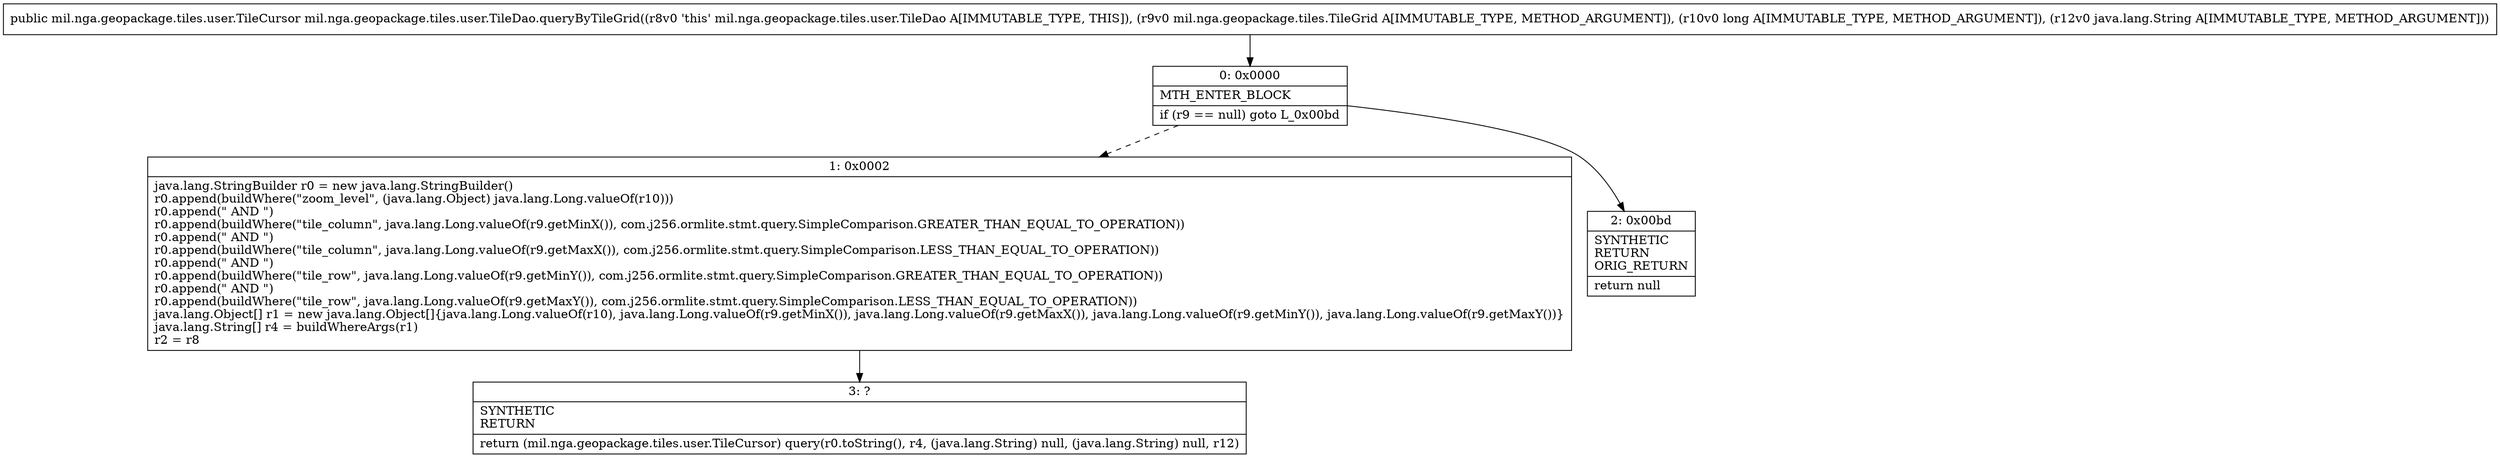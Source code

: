 digraph "CFG formil.nga.geopackage.tiles.user.TileDao.queryByTileGrid(Lmil\/nga\/geopackage\/tiles\/TileGrid;JLjava\/lang\/String;)Lmil\/nga\/geopackage\/tiles\/user\/TileCursor;" {
Node_0 [shape=record,label="{0\:\ 0x0000|MTH_ENTER_BLOCK\l|if (r9 == null) goto L_0x00bd\l}"];
Node_1 [shape=record,label="{1\:\ 0x0002|java.lang.StringBuilder r0 = new java.lang.StringBuilder()\lr0.append(buildWhere(\"zoom_level\", (java.lang.Object) java.lang.Long.valueOf(r10)))\lr0.append(\" AND \")\lr0.append(buildWhere(\"tile_column\", java.lang.Long.valueOf(r9.getMinX()), com.j256.ormlite.stmt.query.SimpleComparison.GREATER_THAN_EQUAL_TO_OPERATION))\lr0.append(\" AND \")\lr0.append(buildWhere(\"tile_column\", java.lang.Long.valueOf(r9.getMaxX()), com.j256.ormlite.stmt.query.SimpleComparison.LESS_THAN_EQUAL_TO_OPERATION))\lr0.append(\" AND \")\lr0.append(buildWhere(\"tile_row\", java.lang.Long.valueOf(r9.getMinY()), com.j256.ormlite.stmt.query.SimpleComparison.GREATER_THAN_EQUAL_TO_OPERATION))\lr0.append(\" AND \")\lr0.append(buildWhere(\"tile_row\", java.lang.Long.valueOf(r9.getMaxY()), com.j256.ormlite.stmt.query.SimpleComparison.LESS_THAN_EQUAL_TO_OPERATION))\ljava.lang.Object[] r1 = new java.lang.Object[]\{java.lang.Long.valueOf(r10), java.lang.Long.valueOf(r9.getMinX()), java.lang.Long.valueOf(r9.getMaxX()), java.lang.Long.valueOf(r9.getMinY()), java.lang.Long.valueOf(r9.getMaxY())\}\ljava.lang.String[] r4 = buildWhereArgs(r1)\lr2 = r8\l}"];
Node_2 [shape=record,label="{2\:\ 0x00bd|SYNTHETIC\lRETURN\lORIG_RETURN\l|return null\l}"];
Node_3 [shape=record,label="{3\:\ ?|SYNTHETIC\lRETURN\l|return (mil.nga.geopackage.tiles.user.TileCursor) query(r0.toString(), r4, (java.lang.String) null, (java.lang.String) null, r12)\l}"];
MethodNode[shape=record,label="{public mil.nga.geopackage.tiles.user.TileCursor mil.nga.geopackage.tiles.user.TileDao.queryByTileGrid((r8v0 'this' mil.nga.geopackage.tiles.user.TileDao A[IMMUTABLE_TYPE, THIS]), (r9v0 mil.nga.geopackage.tiles.TileGrid A[IMMUTABLE_TYPE, METHOD_ARGUMENT]), (r10v0 long A[IMMUTABLE_TYPE, METHOD_ARGUMENT]), (r12v0 java.lang.String A[IMMUTABLE_TYPE, METHOD_ARGUMENT])) }"];
MethodNode -> Node_0;
Node_0 -> Node_1[style=dashed];
Node_0 -> Node_2;
Node_1 -> Node_3;
}


